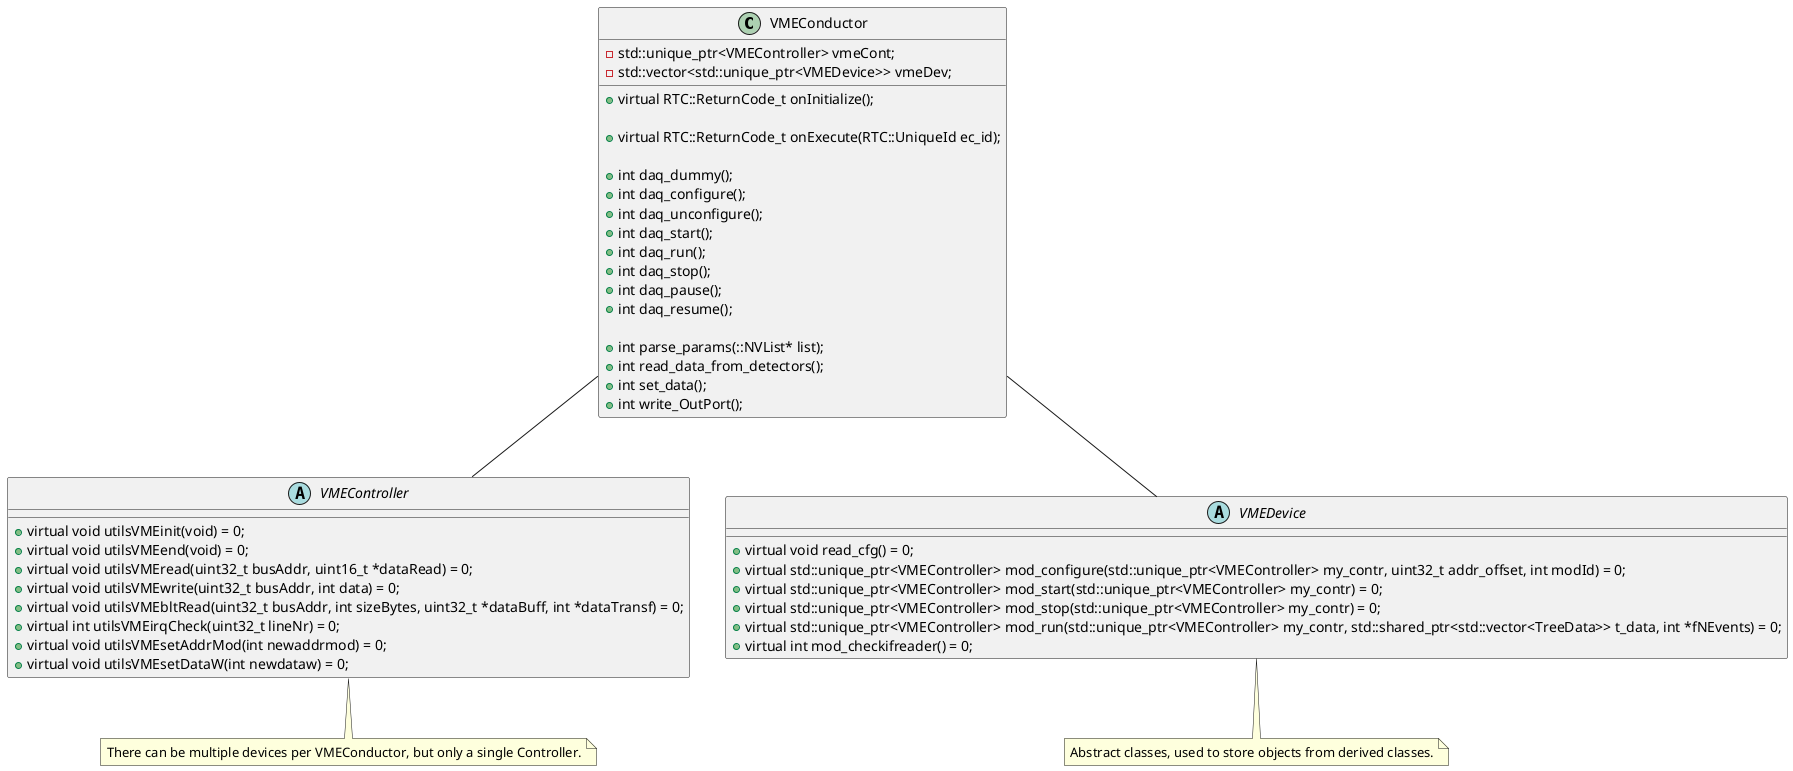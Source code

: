 @startuml


class VMEConductor{
    +virtual RTC::ReturnCode_t onInitialize();

    +virtual RTC::ReturnCode_t onExecute(RTC::UniqueId ec_id);

    +int daq_dummy();
    +int daq_configure();
    +int daq_unconfigure();
    +int daq_start();
    +int daq_run();
    +int daq_stop();
    +int daq_pause();
    +int daq_resume();

    +int parse_params(::NVList* list);
    +int read_data_from_detectors();
    +int set_data();
    +int write_OutPort();

    -std::unique_ptr<VMEController> vmeCont;
    -std::vector<std::unique_ptr<VMEDevice>> vmeDev;
}





abstract class VMEController
{
    +virtual void utilsVMEinit(void) = 0;
    +virtual void utilsVMEend(void) = 0;
    +virtual void utilsVMEread(uint32_t busAddr, uint16_t *dataRead) = 0;
    +virtual void utilsVMEwrite(uint32_t busAddr, int data) = 0;
    +virtual void utilsVMEbltRead(uint32_t busAddr, int sizeBytes, uint32_t *dataBuff, int *dataTransf) = 0;
    +virtual int utilsVMEirqCheck(uint32_t lineNr) = 0;
    +virtual void utilsVMEsetAddrMod(int newaddrmod) = 0;
    +virtual void utilsVMEsetDataW(int newdataw) = 0;
}


abstract class VMEDevice
{
    +virtual void read_cfg() = 0;
    +virtual std::unique_ptr<VMEController> mod_configure(std::unique_ptr<VMEController> my_contr, uint32_t addr_offset, int modId) = 0;
    +virtual std::unique_ptr<VMEController> mod_start(std::unique_ptr<VMEController> my_contr) = 0;
    +virtual std::unique_ptr<VMEController> mod_stop(std::unique_ptr<VMEController> my_contr) = 0;
    +virtual std::unique_ptr<VMEController> mod_run(std::unique_ptr<VMEController> my_contr, std::shared_ptr<std::vector<TreeData>> t_data, int *fNEvents) = 0;
    +virtual int mod_checkifreader() = 0;
}

VMEConductor -down- VMEController
note bottom of VMEController: There can be multiple devices per VMEConductor, but only a single Controller.
VMEConductor -down- VMEDevice
note bottom of VMEDevice: Abstract classes, used to store objects from derived classes.


@enduml